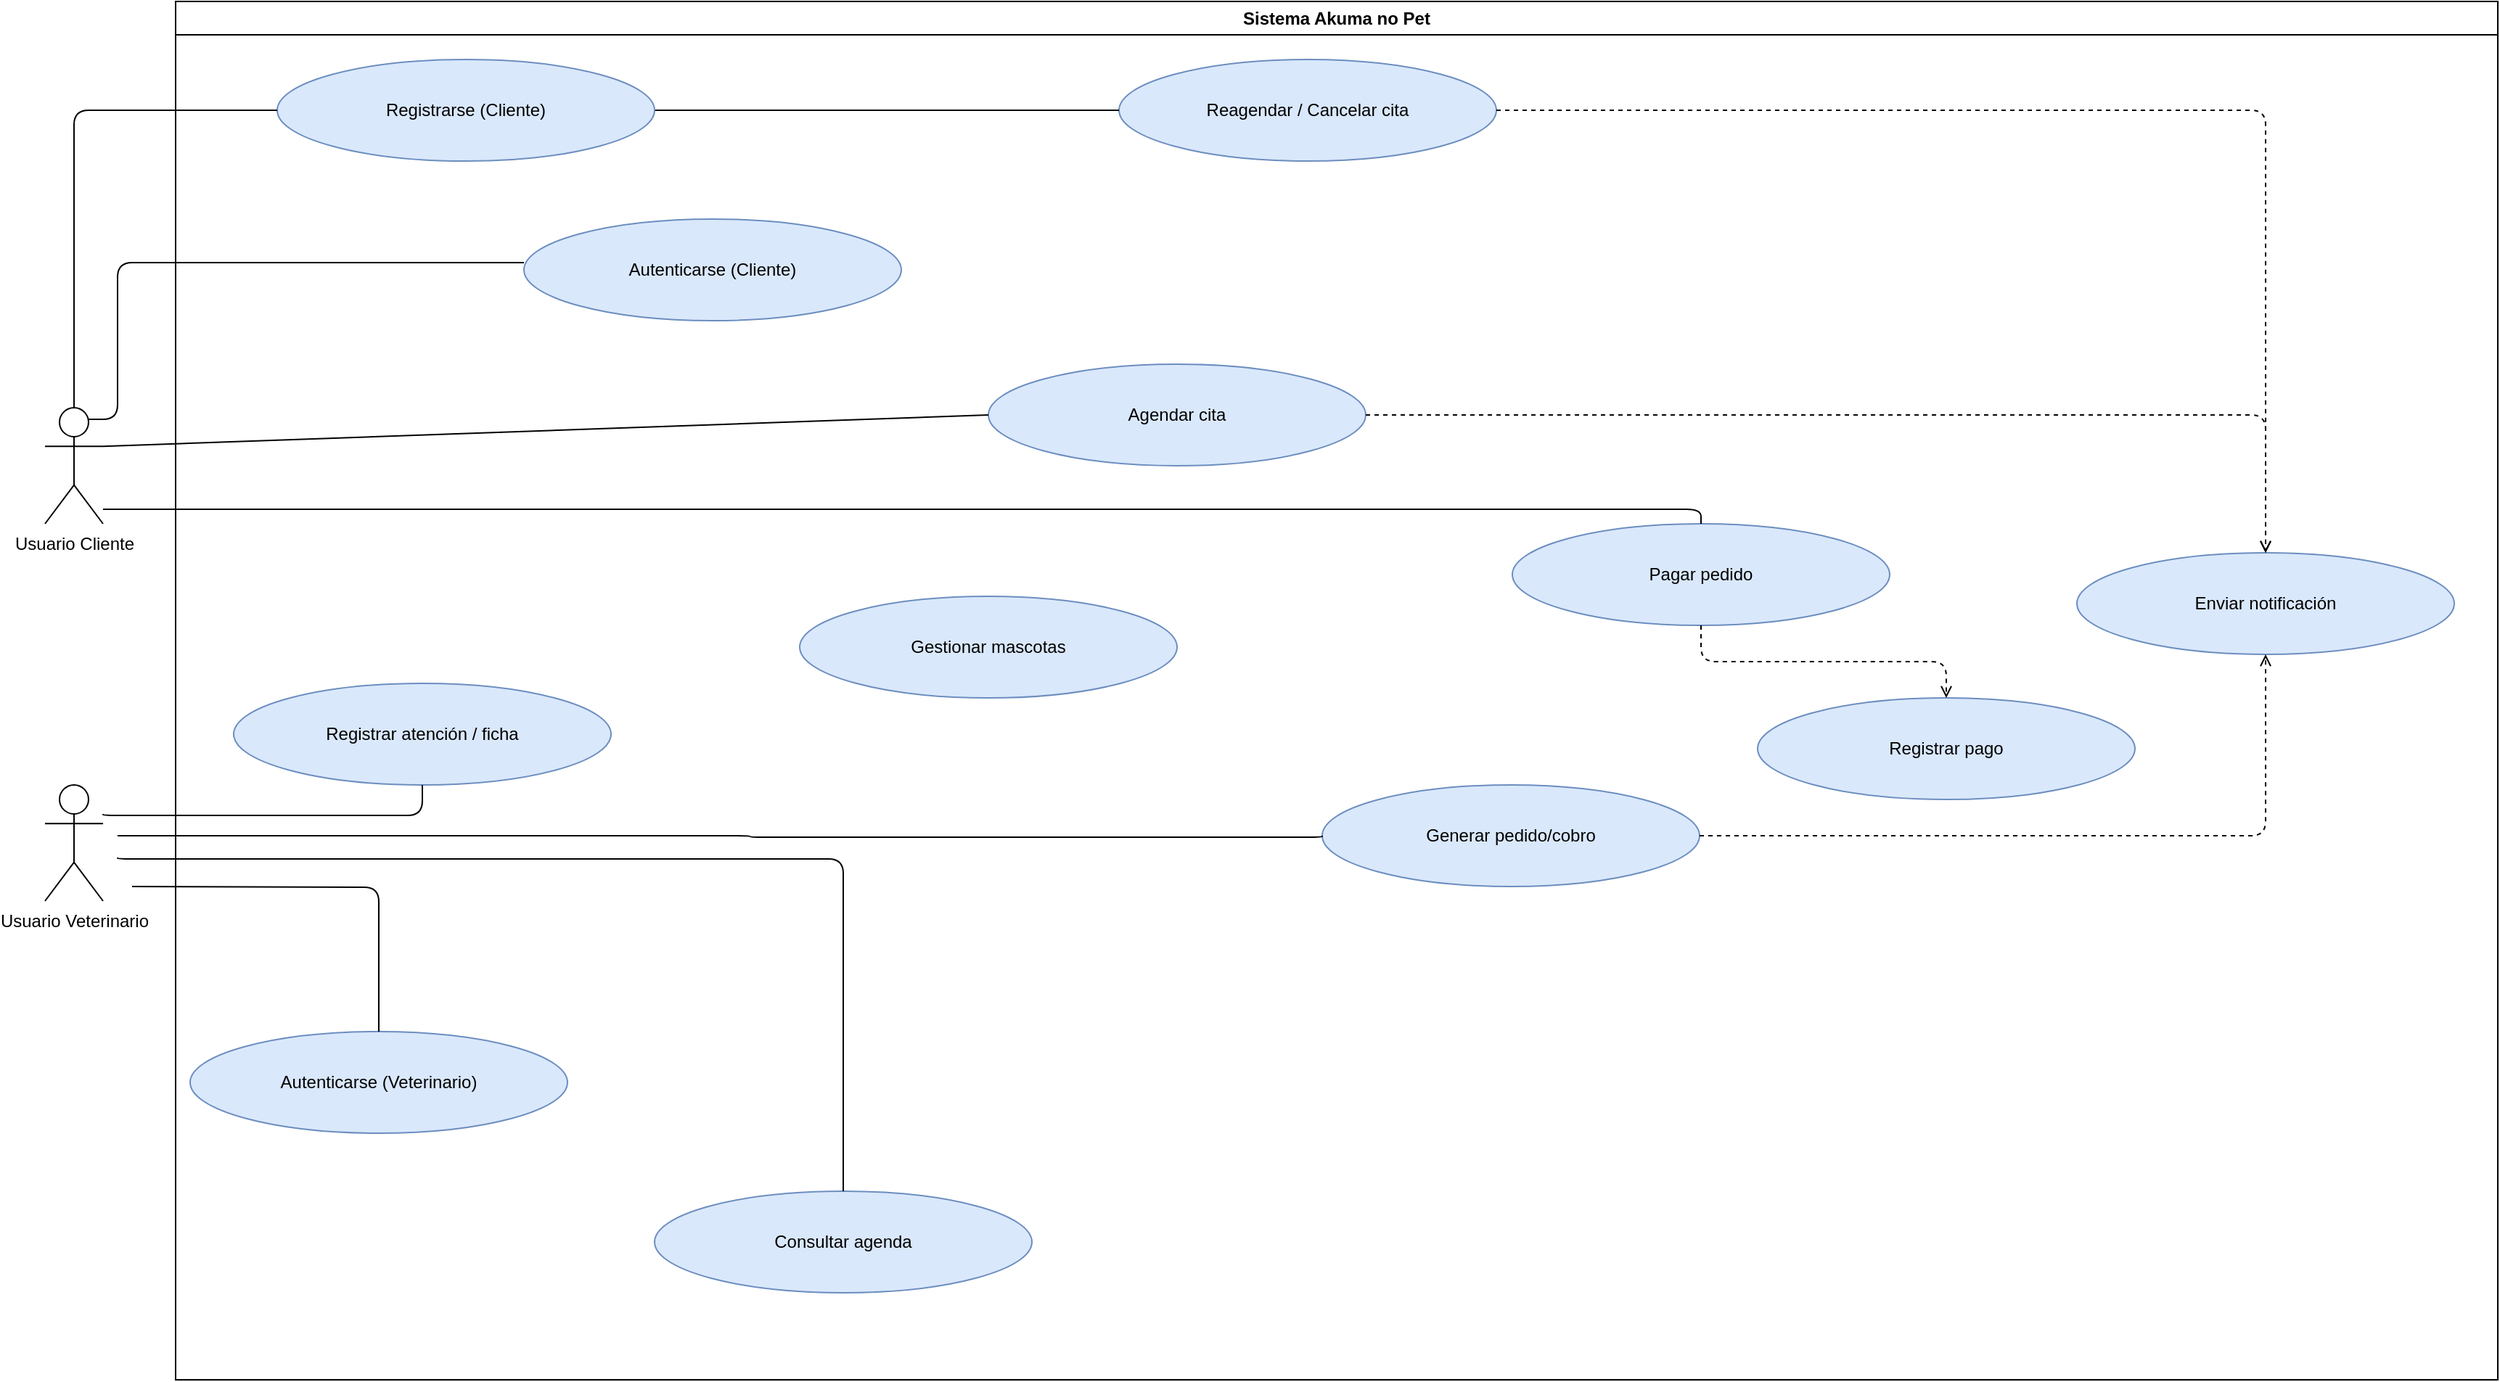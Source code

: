 <mxfile version="28.2.3" pages="3">
  <diagram name="UC — General (2 actores)" id="RpgbNkqFjMpOVph6frX9">
    <mxGraphModel dx="2500" dy="2104" grid="1" gridSize="10" guides="1" tooltips="1" connect="1" arrows="1" fold="1" page="1" pageScale="1" pageWidth="827" pageHeight="1169" math="0" shadow="0">
      <root>
        <mxCell id="0" />
        <mxCell id="1" parent="0" />
        <mxCell id="7nR4-immep1ePAhaeY6j-1" value="Usuario Cliente" style="shape=umlActor;verticalLabelPosition=bottom;verticalAlign=top;html=1;" vertex="1" parent="1">
          <mxGeometry x="100" y="260" width="40" height="80" as="geometry" />
        </mxCell>
        <mxCell id="7nR4-immep1ePAhaeY6j-2" value="Usuario Veterinario" style="shape=umlActor;verticalLabelPosition=bottom;verticalAlign=top;html=1;" vertex="1" parent="1">
          <mxGeometry x="100" y="520" width="40" height="80" as="geometry" />
        </mxCell>
        <mxCell id="7nR4-immep1ePAhaeY6j-4" value="Autenticarse (Cliente)" style="shape=ellipse;whiteSpace=wrap;html=1;fillColor=#dae8fc;strokeColor=#6c8ebf;" vertex="1" parent="1">
          <mxGeometry x="430" y="130" width="260" height="70" as="geometry" />
        </mxCell>
        <mxCell id="7nR4-immep1ePAhaeY6j-7" value="Agendar cita" style="shape=ellipse;whiteSpace=wrap;html=1;fillColor=#dae8fc;strokeColor=#6c8ebf;" vertex="1" parent="1">
          <mxGeometry x="750" y="230" width="260" height="70" as="geometry" />
        </mxCell>
        <mxCell id="7nR4-immep1ePAhaeY6j-8" value="Reagendar / Cancelar cita" style="shape=ellipse;whiteSpace=wrap;html=1;fillColor=#dae8fc;strokeColor=#6c8ebf;" vertex="1" parent="1">
          <mxGeometry x="840" y="20" width="260" height="70" as="geometry" />
        </mxCell>
        <mxCell id="7nR4-immep1ePAhaeY6j-9" value="Pagar pedido" style="shape=ellipse;whiteSpace=wrap;html=1;fillColor=#dae8fc;strokeColor=#6c8ebf;" vertex="1" parent="1">
          <mxGeometry x="1111" y="340" width="260" height="70" as="geometry" />
        </mxCell>
        <mxCell id="7nR4-immep1ePAhaeY6j-10" value="Autenticarse (Veterinario)" style="shape=ellipse;whiteSpace=wrap;html=1;fillColor=#dae8fc;strokeColor=#6c8ebf;" vertex="1" parent="1">
          <mxGeometry x="200" y="690" width="260" height="70" as="geometry" />
        </mxCell>
        <mxCell id="7nR4-immep1ePAhaeY6j-11" value="Consultar agenda" style="shape=ellipse;whiteSpace=wrap;html=1;fillColor=#dae8fc;strokeColor=#6c8ebf;" vertex="1" parent="1">
          <mxGeometry x="520" y="800" width="260" height="70" as="geometry" />
        </mxCell>
        <mxCell id="7nR4-immep1ePAhaeY6j-12" value="Registrar atención / ficha" style="shape=ellipse;whiteSpace=wrap;html=1;fillColor=#dae8fc;strokeColor=#6c8ebf;" vertex="1" parent="1">
          <mxGeometry x="230" y="450" width="260" height="70" as="geometry" />
        </mxCell>
        <mxCell id="7nR4-immep1ePAhaeY6j-13" value="Generar pedido/cobro" style="shape=ellipse;whiteSpace=wrap;html=1;fillColor=#dae8fc;strokeColor=#6c8ebf;" vertex="1" parent="1">
          <mxGeometry x="980" y="520" width="260" height="70" as="geometry" />
        </mxCell>
        <mxCell id="7nR4-immep1ePAhaeY6j-14" value="Enviar notificación" style="shape=ellipse;whiteSpace=wrap;html=1;fillColor=#dae8fc;strokeColor=#6c8ebf;" vertex="1" parent="1">
          <mxGeometry x="1500" y="360" width="260" height="70" as="geometry" />
        </mxCell>
        <mxCell id="7nR4-immep1ePAhaeY6j-15" value="Registrar pago" style="shape=ellipse;whiteSpace=wrap;html=1;fillColor=#dae8fc;strokeColor=#6c8ebf;" vertex="1" parent="1">
          <mxGeometry x="1280" y="460" width="260" height="70" as="geometry" />
        </mxCell>
        <mxCell id="7nR4-immep1ePAhaeY6j-20" value="" style="edgeStyle=orthogonalEdgeStyle;rounded=1;endArrow=none;labelBackgroundColor=#ffffff;" edge="1" parent="1" source="7nR4-immep1ePAhaeY6j-5" target="7nR4-immep1ePAhaeY6j-8">
          <mxGeometry relative="1" as="geometry" />
        </mxCell>
        <mxCell id="7nR4-immep1ePAhaeY6j-21" value="" style="edgeStyle=orthogonalEdgeStyle;rounded=1;endArrow=none;labelBackgroundColor=#ffffff;" edge="1" parent="1" source="7nR4-immep1ePAhaeY6j-1" target="7nR4-immep1ePAhaeY6j-9">
          <mxGeometry relative="1" as="geometry">
            <Array as="points">
              <mxPoint x="1241" y="330" />
            </Array>
          </mxGeometry>
        </mxCell>
        <mxCell id="7nR4-immep1ePAhaeY6j-22" value="" style="edgeStyle=orthogonalEdgeStyle;rounded=1;endArrow=none;labelBackgroundColor=#ffffff;" edge="1" parent="1" target="7nR4-immep1ePAhaeY6j-10">
          <mxGeometry relative="1" as="geometry">
            <mxPoint x="160" y="590" as="sourcePoint" />
          </mxGeometry>
        </mxCell>
        <mxCell id="7nR4-immep1ePAhaeY6j-23" value="" style="edgeStyle=orthogonalEdgeStyle;rounded=1;endArrow=none;labelBackgroundColor=#ffffff;entryX=0.5;entryY=0;entryDx=0;entryDy=0;" edge="1" parent="1" target="7nR4-immep1ePAhaeY6j-11">
          <mxGeometry relative="1" as="geometry">
            <mxPoint x="150" y="570" as="sourcePoint" />
            <Array as="points">
              <mxPoint x="650" y="571" />
              <mxPoint x="650" y="800" />
            </Array>
          </mxGeometry>
        </mxCell>
        <mxCell id="7nR4-immep1ePAhaeY6j-24" value="" style="edgeStyle=orthogonalEdgeStyle;rounded=1;endArrow=none;labelBackgroundColor=#ffffff;" edge="1" parent="1" target="7nR4-immep1ePAhaeY6j-12">
          <mxGeometry relative="1" as="geometry">
            <mxPoint x="140" y="540" as="sourcePoint" />
            <Array as="points">
              <mxPoint x="360" y="541" />
            </Array>
          </mxGeometry>
        </mxCell>
        <mxCell id="7nR4-immep1ePAhaeY6j-25" value="" style="edgeStyle=orthogonalEdgeStyle;rounded=1;endArrow=none;labelBackgroundColor=#ffffff;entryX=0;entryY=0.5;entryDx=0;entryDy=0;" edge="1" parent="1" target="7nR4-immep1ePAhaeY6j-13">
          <mxGeometry relative="1" as="geometry">
            <mxPoint x="150" y="555" as="sourcePoint" />
            <mxPoint x="970" y="556" as="targetPoint" />
            <Array as="points">
              <mxPoint x="586" y="555" />
              <mxPoint x="980" y="556" />
            </Array>
          </mxGeometry>
        </mxCell>
        <mxCell id="7nR4-immep1ePAhaeY6j-26" value="" style="edgeStyle=orthogonalEdgeStyle;dashed=1;endArrow=open;labelBackgroundColor=#ffffff;" edge="1" parent="1" source="7nR4-immep1ePAhaeY6j-7" target="7nR4-immep1ePAhaeY6j-14">
          <mxGeometry relative="1" as="geometry" />
        </mxCell>
        <mxCell id="7nR4-immep1ePAhaeY6j-27" value="" style="edgeStyle=orthogonalEdgeStyle;dashed=1;endArrow=open;labelBackgroundColor=#ffffff;" edge="1" parent="1" source="7nR4-immep1ePAhaeY6j-8" target="7nR4-immep1ePAhaeY6j-14">
          <mxGeometry relative="1" as="geometry" />
        </mxCell>
        <mxCell id="7nR4-immep1ePAhaeY6j-28" value="" style="edgeStyle=orthogonalEdgeStyle;dashed=1;endArrow=open;labelBackgroundColor=#ffffff;" edge="1" parent="1" source="7nR4-immep1ePAhaeY6j-13" target="7nR4-immep1ePAhaeY6j-14">
          <mxGeometry x="0.126" relative="1" as="geometry">
            <mxPoint as="offset" />
          </mxGeometry>
        </mxCell>
        <mxCell id="7nR4-immep1ePAhaeY6j-29" value="" style="edgeStyle=orthogonalEdgeStyle;dashed=1;endArrow=open;labelBackgroundColor=#ffffff;" edge="1" parent="1" source="7nR4-immep1ePAhaeY6j-9" target="7nR4-immep1ePAhaeY6j-15">
          <mxGeometry relative="1" as="geometry" />
        </mxCell>
        <mxCell id="7nR4-immep1ePAhaeY6j-5" value="Registrarse (Cliente)" style="shape=ellipse;whiteSpace=wrap;html=1;fillColor=#dae8fc;strokeColor=#6c8ebf;" vertex="1" parent="1">
          <mxGeometry x="260" y="20" width="260" height="70" as="geometry" />
        </mxCell>
        <mxCell id="7nR4-immep1ePAhaeY6j-6" value="Gestionar mascotas" style="shape=ellipse;whiteSpace=wrap;html=1;fillColor=#dae8fc;strokeColor=#6c8ebf;" vertex="1" parent="1">
          <mxGeometry x="620" y="390" width="260" height="70" as="geometry" />
        </mxCell>
        <mxCell id="7nR4-immep1ePAhaeY6j-34" value="" style="edgeStyle=orthogonalEdgeStyle;rounded=1;endArrow=none;labelBackgroundColor=#ffffff;entryX=0;entryY=0.5;entryDx=0;entryDy=0;exitX=0.5;exitY=0;exitDx=0;exitDy=0;exitPerimeter=0;" edge="1" parent="1" source="7nR4-immep1ePAhaeY6j-1" target="7nR4-immep1ePAhaeY6j-5">
          <mxGeometry relative="1" as="geometry">
            <mxPoint x="120" y="210" as="sourcePoint" />
            <mxPoint x="610" y="310" as="targetPoint" />
            <Array as="points">
              <mxPoint x="120" y="55" />
            </Array>
          </mxGeometry>
        </mxCell>
        <mxCell id="7nR4-immep1ePAhaeY6j-35" value="" style="edgeStyle=orthogonalEdgeStyle;rounded=1;endArrow=none;labelBackgroundColor=#ffffff;exitX=0.75;exitY=0.1;exitDx=0;exitDy=0;exitPerimeter=0;" edge="1" parent="1" source="7nR4-immep1ePAhaeY6j-1">
          <mxGeometry relative="1" as="geometry">
            <mxPoint x="150" y="260" as="sourcePoint" />
            <mxPoint x="430" y="160" as="targetPoint" />
            <Array as="points">
              <mxPoint x="150" y="268" />
              <mxPoint x="150" y="160" />
            </Array>
          </mxGeometry>
        </mxCell>
        <mxCell id="7nR4-immep1ePAhaeY6j-39" value="" style="endArrow=none;html=1;rounded=0;exitX=1;exitY=0.333;exitDx=0;exitDy=0;exitPerimeter=0;entryX=0;entryY=0.5;entryDx=0;entryDy=0;" edge="1" parent="1" source="7nR4-immep1ePAhaeY6j-1" target="7nR4-immep1ePAhaeY6j-7">
          <mxGeometry width="50" height="50" relative="1" as="geometry">
            <mxPoint x="1220" y="610" as="sourcePoint" />
            <mxPoint x="1270" y="560" as="targetPoint" />
          </mxGeometry>
        </mxCell>
        <mxCell id="7nR4-immep1ePAhaeY6j-95" value="Sistema Akuma no Pet" style="swimlane;whiteSpace=wrap;html=1;" vertex="1" parent="1">
          <mxGeometry x="190" y="-20" width="1600" height="950" as="geometry" />
        </mxCell>
      </root>
    </mxGraphModel>
  </diagram>
  <diagram name="UC — Usuario Cliente" id="len9_D_waw55-Wr_coLJ">
    <mxGraphModel dx="1280" dy="720" grid="1" gridSize="10" guides="1" tooltips="1" connect="1" arrows="1" fold="1" page="1" pageScale="1" pageWidth="2200" pageHeight="1400" math="0" shadow="0">
      <root>
        <mxCell id="0" />
        <mxCell id="1" parent="0" />
        <mxCell id="2000" value="Usuario Cliente" style="shape=umlActor;verticalLabelPosition=bottom;verticalAlign=top;html=1;" vertex="1" parent="1">
          <mxGeometry x="100" y="340" width="40" height="80" as="geometry" />
        </mxCell>
        <mxCell id="2001" value="Akuma no Pet — Cliente" style="shape=rectangle;dashed=1;html=1;strokeColor=#6c8ebf;fillColor=none;fontStyle=1;" vertex="1" parent="1">
          <mxGeometry x="360" y="200" width="1000" height="360" as="geometry" />
        </mxCell>
        <mxCell id="2002" value="Autenticarse (Cliente)" style="shape=ellipse;whiteSpace=wrap;html=1;fillColor=#dae8fc;strokeColor=#6c8ebf;" vertex="1" parent="1">
          <mxGeometry x="420" y="240" width="260" height="70" as="geometry" />
        </mxCell>
        <mxCell id="2003" value="Registrarse (Cliente)" style="shape=ellipse;whiteSpace=wrap;html=1;fillColor=#dae8fc;strokeColor=#6c8ebf;" vertex="1" parent="1">
          <mxGeometry x="420" y="330" width="260" height="70" as="geometry" />
        </mxCell>
        <mxCell id="2004" value="Gestionar mascotas" style="shape=ellipse;whiteSpace=wrap;html=1;fillColor=#dae8fc;strokeColor=#6c8ebf;" vertex="1" parent="1">
          <mxGeometry x="420" y="420" width="260" height="70" as="geometry" />
        </mxCell>
        <mxCell id="2005" value="Agendar cita" style="shape=ellipse;whiteSpace=wrap;html=1;fillColor=#dae8fc;strokeColor=#6c8ebf;" vertex="1" parent="1">
          <mxGeometry x="760" y="270" width="260" height="70" as="geometry" />
        </mxCell>
        <mxCell id="2006" value="Reagendar / Cancelar cita" style="shape=ellipse;whiteSpace=wrap;html=1;fillColor=#dae8fc;strokeColor=#6c8ebf;" vertex="1" parent="1">
          <mxGeometry x="760" y="360" width="260" height="70" as="geometry" />
        </mxCell>
        <mxCell id="2007" value="Pagar pedido" style="shape=ellipse;whiteSpace=wrap;html=1;fillColor=#dae8fc;strokeColor=#6c8ebf;" vertex="1" parent="1">
          <mxGeometry x="1100" y="310" width="260" height="70" as="geometry" />
        </mxCell>
        <mxCell id="2008" value="Enviar notificación" style="shape=ellipse;whiteSpace=wrap;html=1;fillColor=#dae8fc;strokeColor=#6c8ebf;" vertex="1" parent="1">
          <mxGeometry x="1100" y="400" width="260" height="70" as="geometry" />
        </mxCell>
        <mxCell id="2009" value="Registrar pago" style="shape=ellipse;whiteSpace=wrap;html=1;fillColor=#dae8fc;strokeColor=#6c8ebf;" vertex="1" parent="1">
          <mxGeometry x="1100" y="220" width="260" height="70" as="geometry" />
        </mxCell>
        <mxCell id="2200" value="" style="edgeStyle=orthogonalEdgeStyle;rounded=1;endArrow=none;labelBackgroundColor=#ffffff;" edge="1" parent="1" source="2000" target="2002">
          <mxGeometry relative="1" as="geometry" />
        </mxCell>
        <mxCell id="2201" value="" style="edgeStyle=orthogonalEdgeStyle;rounded=1;endArrow=none;labelBackgroundColor=#ffffff;" edge="1" parent="1" source="2000" target="2003">
          <mxGeometry relative="1" as="geometry" />
        </mxCell>
        <mxCell id="2202" value="" style="edgeStyle=orthogonalEdgeStyle;rounded=1;endArrow=none;labelBackgroundColor=#ffffff;" edge="1" parent="1" source="2000" target="2004">
          <mxGeometry relative="1" as="geometry" />
        </mxCell>
        <mxCell id="2203" value="" style="edgeStyle=orthogonalEdgeStyle;rounded=1;endArrow=none;labelBackgroundColor=#ffffff;" edge="1" parent="1" source="2000" target="2005">
          <mxGeometry relative="1" as="geometry" />
        </mxCell>
        <mxCell id="2204" value="" style="edgeStyle=orthogonalEdgeStyle;rounded=1;endArrow=none;labelBackgroundColor=#ffffff;" edge="1" parent="1" source="2000" target="2006">
          <mxGeometry relative="1" as="geometry" />
        </mxCell>
        <mxCell id="2205" value="" style="edgeStyle=orthogonalEdgeStyle;rounded=1;endArrow=none;labelBackgroundColor=#ffffff;" edge="1" parent="1" source="2000" target="2007">
          <mxGeometry relative="1" as="geometry" />
        </mxCell>
        <mxCell id="2206" value="&amp;laquo;include&amp;raquo;" style="edgeStyle=orthogonalEdgeStyle;dashed=1;endArrow=open;labelBackgroundColor=#ffffff;" edge="1" parent="1" source="2005" target="2008">
          <mxGeometry relative="1" as="geometry" />
        </mxCell>
        <mxCell id="2207" value="&amp;laquo;include&amp;raquo;" style="edgeStyle=orthogonalEdgeStyle;dashed=1;endArrow=open;labelBackgroundColor=#ffffff;" edge="1" parent="1" source="2006" target="2008">
          <mxGeometry relative="1" as="geometry" />
        </mxCell>
        <mxCell id="2208" value="&amp;laquo;include&amp;raquo;" style="edgeStyle=orthogonalEdgeStyle;dashed=1;endArrow=open;labelBackgroundColor=#ffffff;" edge="1" parent="1" source="2007" target="2009">
          <mxGeometry relative="1" as="geometry" />
        </mxCell>
      </root>
    </mxGraphModel>
  </diagram>
  <diagram name="UC — Usuario Veterinario" id="RrQBiw_0ft-z2ZznPRuD">
    <mxGraphModel dx="1280" dy="720" grid="1" gridSize="10" guides="1" tooltips="1" connect="1" arrows="1" fold="1" page="1" pageScale="1" pageWidth="2200" pageHeight="1400" math="0" shadow="0">
      <root>
        <mxCell id="0" />
        <mxCell id="1" parent="0" />
        <mxCell id="3000" value="Usuario Veterinario" style="shape=umlActor;verticalLabelPosition=bottom;verticalAlign=top;html=1;" vertex="1" parent="1">
          <mxGeometry x="100" y="340" width="40" height="80" as="geometry" />
        </mxCell>
        <mxCell id="3001" value="Akuma no Pet — Veterinario" style="shape=rectangle;dashed=1;html=1;strokeColor=#6c8ebf;fillColor=none;fontStyle=1;" vertex="1" parent="1">
          <mxGeometry x="360" y="220" width="1000" height="340" as="geometry" />
        </mxCell>
        <mxCell id="3002" value="Autenticarse (Veterinario)" style="shape=ellipse;whiteSpace=wrap;html=1;fillColor=#dae8fc;strokeColor=#6c8ebf;" vertex="1" parent="1">
          <mxGeometry x="420" y="260" width="300" height="80" as="geometry" />
        </mxCell>
        <mxCell id="3003" value="Consultar agenda" style="shape=ellipse;whiteSpace=wrap;html=1;fillColor=#dae8fc;strokeColor=#6c8ebf;" vertex="1" parent="1">
          <mxGeometry x="760" y="260" width="300" height="80" as="geometry" />
        </mxCell>
        <mxCell id="3004" value="Registrar atención / ficha" style="shape=ellipse;whiteSpace=wrap;html=1;fillColor=#dae8fc;strokeColor=#6c8ebf;" vertex="1" parent="1">
          <mxGeometry x="760" y="350" width="300" height="80" as="geometry" />
        </mxCell>
        <mxCell id="3005" value="Generar pedido/cobro" style="shape=ellipse;whiteSpace=wrap;html=1;fillColor=#dae8fc;strokeColor=#6c8ebf;" vertex="1" parent="1">
          <mxGeometry x="1100" y="300" width="300" height="80" as="geometry" />
        </mxCell>
        <mxCell id="3006" value="Enviar notificación" style="shape=ellipse;whiteSpace=wrap;html=1;fillColor=#dae8fc;strokeColor=#6c8ebf;" vertex="1" parent="1">
          <mxGeometry x="1100" y="380" width="300" height="80" as="geometry" />
        </mxCell>
        <mxCell id="3200" value="" style="edgeStyle=orthogonalEdgeStyle;rounded=1;endArrow=none;labelBackgroundColor=#ffffff;" edge="1" parent="1" source="3000" target="3002">
          <mxGeometry relative="1" as="geometry" />
        </mxCell>
        <mxCell id="3201" value="" style="edgeStyle=orthogonalEdgeStyle;rounded=1;endArrow=none;labelBackgroundColor=#ffffff;" edge="1" parent="1" source="3000" target="3003">
          <mxGeometry relative="1" as="geometry" />
        </mxCell>
        <mxCell id="3202" value="" style="edgeStyle=orthogonalEdgeStyle;rounded=1;endArrow=none;labelBackgroundColor=#ffffff;" edge="1" parent="1" source="3000" target="3004">
          <mxGeometry relative="1" as="geometry" />
        </mxCell>
        <mxCell id="3203" value="" style="edgeStyle=orthogonalEdgeStyle;rounded=1;endArrow=none;labelBackgroundColor=#ffffff;" edge="1" parent="1" source="3000" target="3005">
          <mxGeometry relative="1" as="geometry" />
        </mxCell>
        <mxCell id="3204" value="&amp;laquo;include&amp;raquo;" style="edgeStyle=orthogonalEdgeStyle;dashed=1;endArrow=open;labelBackgroundColor=#ffffff;" edge="1" parent="1" source="3005" target="3006">
          <mxGeometry relative="1" as="geometry" />
        </mxCell>
      </root>
    </mxGraphModel>
  </diagram>
</mxfile>
